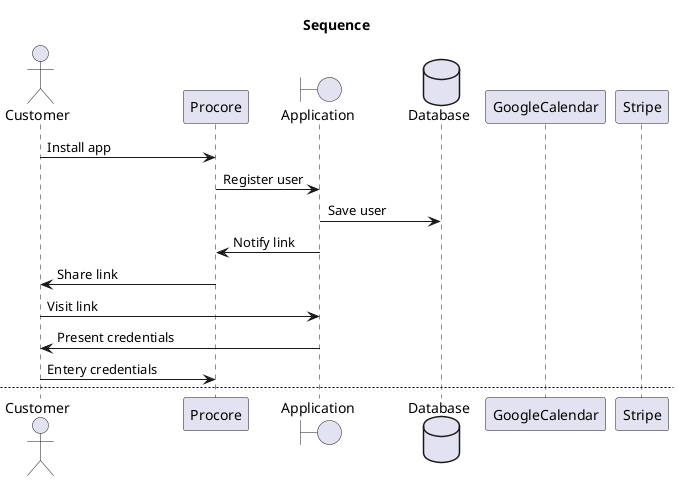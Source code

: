@startuml
title Sequence

actor Customer
participant Procore
boundary Application
database Database
participant GoogleCalendar
participant Stripe

Customer -> Procore : Install app
Procore -> Application : Register user
Application -> Database : Save user
Application -> Procore : Notify link
Procore -> Customer : Share link
Customer -> Application : Visit link
Application -> Customer : Present credentials
Customer -> Procore : Entery credentials

newpage

Customer -> Application : Sign up
Customer -> Application : Payment info
Application -> Stripe : Authenticate credit card
Application -> Database : Register user

newpage

Customer -> Procore : Add/modify/delete event
Procore -> Application : Webhooks
Application -> GoogleCalendar : Add/modify/delete event
Customer -> GoogleCalendar : View event

newpage

Customer -> Application : Modify settings
Application -> Database : Update settings

@enduml